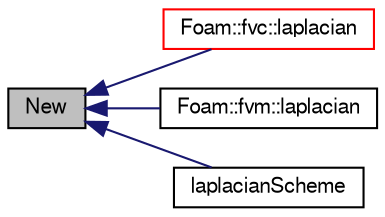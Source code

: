 digraph "New"
{
  bgcolor="transparent";
  edge [fontname="FreeSans",fontsize="10",labelfontname="FreeSans",labelfontsize="10"];
  node [fontname="FreeSans",fontsize="10",shape=record];
  rankdir="LR";
  Node167 [label="New",height=0.2,width=0.4,color="black", fillcolor="grey75", style="filled", fontcolor="black"];
  Node167 -> Node168 [dir="back",color="midnightblue",fontsize="10",style="solid",fontname="FreeSans"];
  Node168 [label="Foam::fvc::laplacian",height=0.2,width=0.4,color="red",URL="$a21134.html#ac75bff389d0405149b204b0d7ac214cd"];
  Node167 -> Node204 [dir="back",color="midnightblue",fontsize="10",style="solid",fontname="FreeSans"];
  Node204 [label="Foam::fvm::laplacian",height=0.2,width=0.4,color="black",URL="$a21135.html#a41255a0c2fe499b648cc11a34083fda9"];
  Node167 -> Node205 [dir="back",color="midnightblue",fontsize="10",style="solid",fontname="FreeSans"];
  Node205 [label="laplacianScheme",height=0.2,width=0.4,color="black",URL="$a22582.html#a5b81d7678388bf127e9982246c79f940",tooltip="Construct from mesh, interpolation and snGradScheme schemes. "];
}
